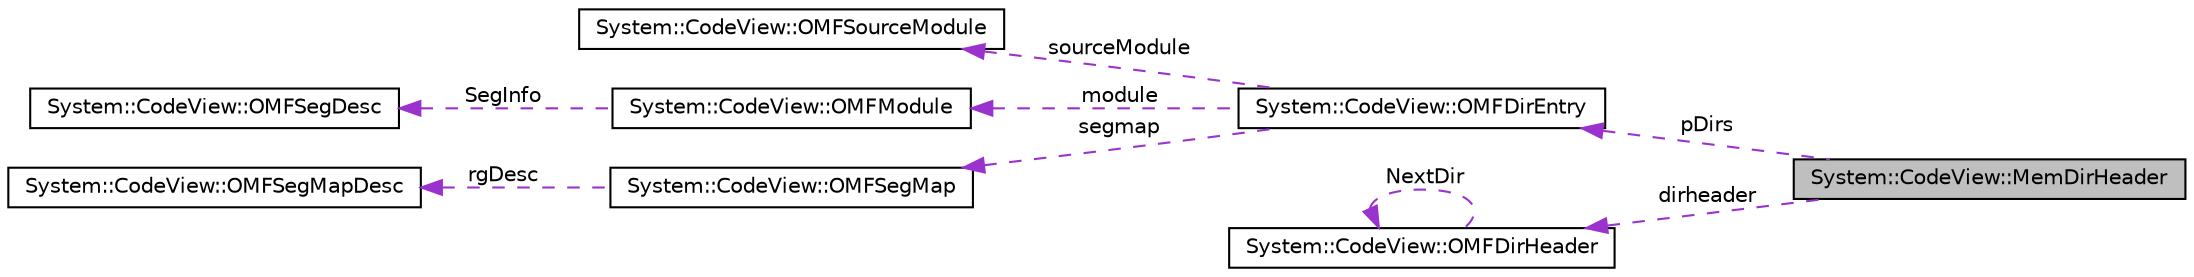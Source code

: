 digraph G
{
  edge [fontname="Helvetica",fontsize="10",labelfontname="Helvetica",labelfontsize="10"];
  node [fontname="Helvetica",fontsize="10",shape=record];
  rankdir="LR";
  Node1 [label="System::CodeView::MemDirHeader",height=0.2,width=0.4,color="black", fillcolor="grey75", style="filled" fontcolor="black"];
  Node2 -> Node1 [dir="back",color="darkorchid3",fontsize="10",style="dashed",label=" pDirs" ,fontname="Helvetica"];
  Node2 [label="System::CodeView::OMFDirEntry",height=0.2,width=0.4,color="black", fillcolor="white", style="filled",URL="$struct_system_1_1_code_view_1_1_o_m_f_dir_entry.html"];
  Node3 -> Node2 [dir="back",color="darkorchid3",fontsize="10",style="dashed",label=" sourceModule" ,fontname="Helvetica"];
  Node3 [label="System::CodeView::OMFSourceModule",height=0.2,width=0.4,color="black", fillcolor="white", style="filled",URL="$struct_system_1_1_code_view_1_1_o_m_f_source_module.html"];
  Node4 -> Node2 [dir="back",color="darkorchid3",fontsize="10",style="dashed",label=" module" ,fontname="Helvetica"];
  Node4 [label="System::CodeView::OMFModule",height=0.2,width=0.4,color="black", fillcolor="white", style="filled",URL="$struct_system_1_1_code_view_1_1_o_m_f_module.html"];
  Node5 -> Node4 [dir="back",color="darkorchid3",fontsize="10",style="dashed",label=" SegInfo" ,fontname="Helvetica"];
  Node5 [label="System::CodeView::OMFSegDesc",height=0.2,width=0.4,color="black", fillcolor="white", style="filled",URL="$struct_system_1_1_code_view_1_1_o_m_f_seg_desc.html"];
  Node6 -> Node2 [dir="back",color="darkorchid3",fontsize="10",style="dashed",label=" segmap" ,fontname="Helvetica"];
  Node6 [label="System::CodeView::OMFSegMap",height=0.2,width=0.4,color="black", fillcolor="white", style="filled",URL="$struct_system_1_1_code_view_1_1_o_m_f_seg_map.html"];
  Node7 -> Node6 [dir="back",color="darkorchid3",fontsize="10",style="dashed",label=" rgDesc" ,fontname="Helvetica"];
  Node7 [label="System::CodeView::OMFSegMapDesc",height=0.2,width=0.4,color="black", fillcolor="white", style="filled",URL="$struct_system_1_1_code_view_1_1_o_m_f_seg_map_desc.html"];
  Node8 -> Node1 [dir="back",color="darkorchid3",fontsize="10",style="dashed",label=" dirheader" ,fontname="Helvetica"];
  Node8 [label="System::CodeView::OMFDirHeader",height=0.2,width=0.4,color="black", fillcolor="white", style="filled",URL="$struct_system_1_1_code_view_1_1_o_m_f_dir_header.html"];
  Node8 -> Node8 [dir="back",color="darkorchid3",fontsize="10",style="dashed",label=" NextDir" ,fontname="Helvetica"];
}
